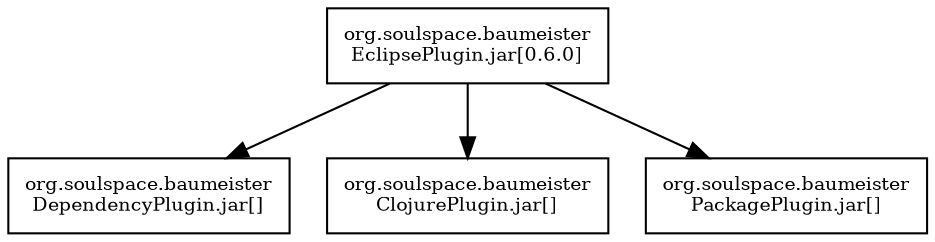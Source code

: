 digraph Dependencies {
    outputmode=nodefirst;
    node [shape=plaintext fontsize=9];
"org.soulspace.baumeister/EclipsePlugin/0.6.0/EclipsePlugin.jar" [shape=box label="org.soulspace.baumeister\nEclipsePlugin.jar[0.6.0]"];
"org.soulspace.baumeister/DependencyPlugin//DependencyPlugin.jar" [shape=box label="org.soulspace.baumeister\nDependencyPlugin.jar[]"];
"org.soulspace.baumeister/ClojurePlugin//ClojurePlugin.jar" [shape=box label="org.soulspace.baumeister\nClojurePlugin.jar[]"];
"org.soulspace.baumeister/PackagePlugin//PackagePlugin.jar" [shape=box label="org.soulspace.baumeister\nPackagePlugin.jar[]"];
"org.soulspace.baumeister/EclipsePlugin/0.6.0/EclipsePlugin.jar" -> "org.soulspace.baumeister/DependencyPlugin//DependencyPlugin.jar" [color=black style=solid];
"org.soulspace.baumeister/EclipsePlugin/0.6.0/EclipsePlugin.jar" -> "org.soulspace.baumeister/ClojurePlugin//ClojurePlugin.jar" [color=black style=solid];
"org.soulspace.baumeister/EclipsePlugin/0.6.0/EclipsePlugin.jar" -> "org.soulspace.baumeister/PackagePlugin//PackagePlugin.jar" [color=black style=solid];
}
